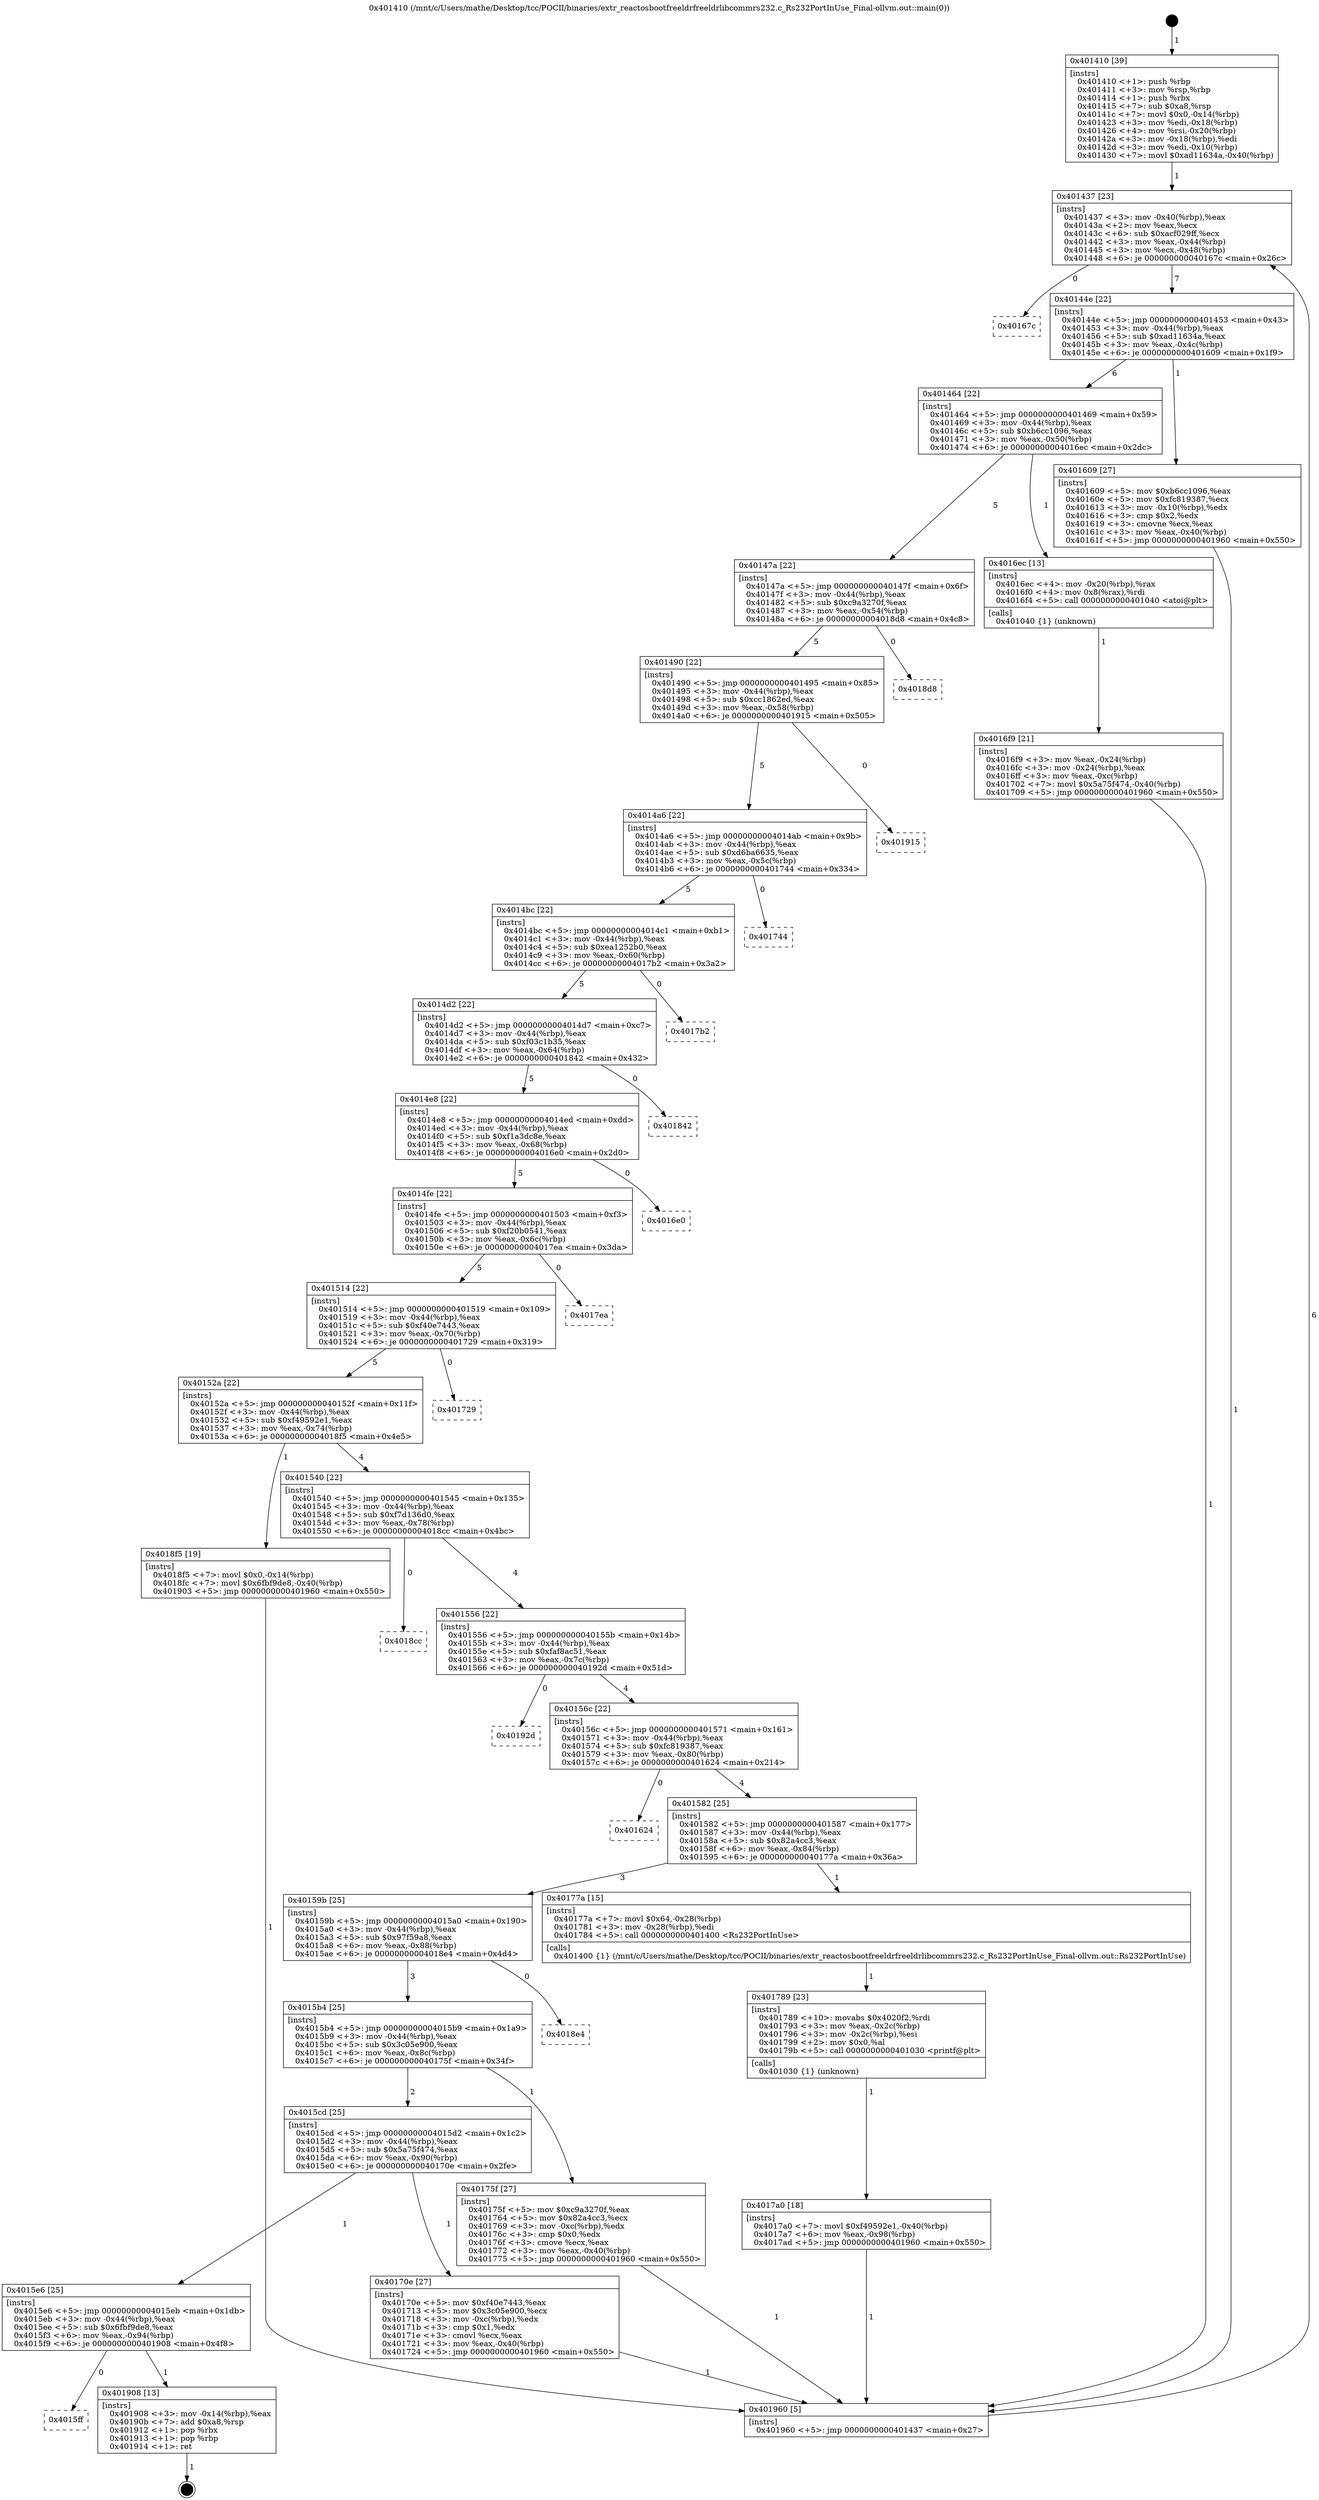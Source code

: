 digraph "0x401410" {
  label = "0x401410 (/mnt/c/Users/mathe/Desktop/tcc/POCII/binaries/extr_reactosbootfreeldrfreeldrlibcommrs232.c_Rs232PortInUse_Final-ollvm.out::main(0))"
  labelloc = "t"
  node[shape=record]

  Entry [label="",width=0.3,height=0.3,shape=circle,fillcolor=black,style=filled]
  "0x401437" [label="{
     0x401437 [23]\l
     | [instrs]\l
     &nbsp;&nbsp;0x401437 \<+3\>: mov -0x40(%rbp),%eax\l
     &nbsp;&nbsp;0x40143a \<+2\>: mov %eax,%ecx\l
     &nbsp;&nbsp;0x40143c \<+6\>: sub $0xacf029ff,%ecx\l
     &nbsp;&nbsp;0x401442 \<+3\>: mov %eax,-0x44(%rbp)\l
     &nbsp;&nbsp;0x401445 \<+3\>: mov %ecx,-0x48(%rbp)\l
     &nbsp;&nbsp;0x401448 \<+6\>: je 000000000040167c \<main+0x26c\>\l
  }"]
  "0x40167c" [label="{
     0x40167c\l
  }", style=dashed]
  "0x40144e" [label="{
     0x40144e [22]\l
     | [instrs]\l
     &nbsp;&nbsp;0x40144e \<+5\>: jmp 0000000000401453 \<main+0x43\>\l
     &nbsp;&nbsp;0x401453 \<+3\>: mov -0x44(%rbp),%eax\l
     &nbsp;&nbsp;0x401456 \<+5\>: sub $0xad11634a,%eax\l
     &nbsp;&nbsp;0x40145b \<+3\>: mov %eax,-0x4c(%rbp)\l
     &nbsp;&nbsp;0x40145e \<+6\>: je 0000000000401609 \<main+0x1f9\>\l
  }"]
  Exit [label="",width=0.3,height=0.3,shape=circle,fillcolor=black,style=filled,peripheries=2]
  "0x401609" [label="{
     0x401609 [27]\l
     | [instrs]\l
     &nbsp;&nbsp;0x401609 \<+5\>: mov $0xb6cc1096,%eax\l
     &nbsp;&nbsp;0x40160e \<+5\>: mov $0xfc819387,%ecx\l
     &nbsp;&nbsp;0x401613 \<+3\>: mov -0x10(%rbp),%edx\l
     &nbsp;&nbsp;0x401616 \<+3\>: cmp $0x2,%edx\l
     &nbsp;&nbsp;0x401619 \<+3\>: cmovne %ecx,%eax\l
     &nbsp;&nbsp;0x40161c \<+3\>: mov %eax,-0x40(%rbp)\l
     &nbsp;&nbsp;0x40161f \<+5\>: jmp 0000000000401960 \<main+0x550\>\l
  }"]
  "0x401464" [label="{
     0x401464 [22]\l
     | [instrs]\l
     &nbsp;&nbsp;0x401464 \<+5\>: jmp 0000000000401469 \<main+0x59\>\l
     &nbsp;&nbsp;0x401469 \<+3\>: mov -0x44(%rbp),%eax\l
     &nbsp;&nbsp;0x40146c \<+5\>: sub $0xb6cc1096,%eax\l
     &nbsp;&nbsp;0x401471 \<+3\>: mov %eax,-0x50(%rbp)\l
     &nbsp;&nbsp;0x401474 \<+6\>: je 00000000004016ec \<main+0x2dc\>\l
  }"]
  "0x401960" [label="{
     0x401960 [5]\l
     | [instrs]\l
     &nbsp;&nbsp;0x401960 \<+5\>: jmp 0000000000401437 \<main+0x27\>\l
  }"]
  "0x401410" [label="{
     0x401410 [39]\l
     | [instrs]\l
     &nbsp;&nbsp;0x401410 \<+1\>: push %rbp\l
     &nbsp;&nbsp;0x401411 \<+3\>: mov %rsp,%rbp\l
     &nbsp;&nbsp;0x401414 \<+1\>: push %rbx\l
     &nbsp;&nbsp;0x401415 \<+7\>: sub $0xa8,%rsp\l
     &nbsp;&nbsp;0x40141c \<+7\>: movl $0x0,-0x14(%rbp)\l
     &nbsp;&nbsp;0x401423 \<+3\>: mov %edi,-0x18(%rbp)\l
     &nbsp;&nbsp;0x401426 \<+4\>: mov %rsi,-0x20(%rbp)\l
     &nbsp;&nbsp;0x40142a \<+3\>: mov -0x18(%rbp),%edi\l
     &nbsp;&nbsp;0x40142d \<+3\>: mov %edi,-0x10(%rbp)\l
     &nbsp;&nbsp;0x401430 \<+7\>: movl $0xad11634a,-0x40(%rbp)\l
  }"]
  "0x4015ff" [label="{
     0x4015ff\l
  }", style=dashed]
  "0x4016ec" [label="{
     0x4016ec [13]\l
     | [instrs]\l
     &nbsp;&nbsp;0x4016ec \<+4\>: mov -0x20(%rbp),%rax\l
     &nbsp;&nbsp;0x4016f0 \<+4\>: mov 0x8(%rax),%rdi\l
     &nbsp;&nbsp;0x4016f4 \<+5\>: call 0000000000401040 \<atoi@plt\>\l
     | [calls]\l
     &nbsp;&nbsp;0x401040 \{1\} (unknown)\l
  }"]
  "0x40147a" [label="{
     0x40147a [22]\l
     | [instrs]\l
     &nbsp;&nbsp;0x40147a \<+5\>: jmp 000000000040147f \<main+0x6f\>\l
     &nbsp;&nbsp;0x40147f \<+3\>: mov -0x44(%rbp),%eax\l
     &nbsp;&nbsp;0x401482 \<+5\>: sub $0xc9a3270f,%eax\l
     &nbsp;&nbsp;0x401487 \<+3\>: mov %eax,-0x54(%rbp)\l
     &nbsp;&nbsp;0x40148a \<+6\>: je 00000000004018d8 \<main+0x4c8\>\l
  }"]
  "0x4016f9" [label="{
     0x4016f9 [21]\l
     | [instrs]\l
     &nbsp;&nbsp;0x4016f9 \<+3\>: mov %eax,-0x24(%rbp)\l
     &nbsp;&nbsp;0x4016fc \<+3\>: mov -0x24(%rbp),%eax\l
     &nbsp;&nbsp;0x4016ff \<+3\>: mov %eax,-0xc(%rbp)\l
     &nbsp;&nbsp;0x401702 \<+7\>: movl $0x5a75f474,-0x40(%rbp)\l
     &nbsp;&nbsp;0x401709 \<+5\>: jmp 0000000000401960 \<main+0x550\>\l
  }"]
  "0x401908" [label="{
     0x401908 [13]\l
     | [instrs]\l
     &nbsp;&nbsp;0x401908 \<+3\>: mov -0x14(%rbp),%eax\l
     &nbsp;&nbsp;0x40190b \<+7\>: add $0xa8,%rsp\l
     &nbsp;&nbsp;0x401912 \<+1\>: pop %rbx\l
     &nbsp;&nbsp;0x401913 \<+1\>: pop %rbp\l
     &nbsp;&nbsp;0x401914 \<+1\>: ret\l
  }"]
  "0x4018d8" [label="{
     0x4018d8\l
  }", style=dashed]
  "0x401490" [label="{
     0x401490 [22]\l
     | [instrs]\l
     &nbsp;&nbsp;0x401490 \<+5\>: jmp 0000000000401495 \<main+0x85\>\l
     &nbsp;&nbsp;0x401495 \<+3\>: mov -0x44(%rbp),%eax\l
     &nbsp;&nbsp;0x401498 \<+5\>: sub $0xcc1862ed,%eax\l
     &nbsp;&nbsp;0x40149d \<+3\>: mov %eax,-0x58(%rbp)\l
     &nbsp;&nbsp;0x4014a0 \<+6\>: je 0000000000401915 \<main+0x505\>\l
  }"]
  "0x4017a0" [label="{
     0x4017a0 [18]\l
     | [instrs]\l
     &nbsp;&nbsp;0x4017a0 \<+7\>: movl $0xf49592e1,-0x40(%rbp)\l
     &nbsp;&nbsp;0x4017a7 \<+6\>: mov %eax,-0x98(%rbp)\l
     &nbsp;&nbsp;0x4017ad \<+5\>: jmp 0000000000401960 \<main+0x550\>\l
  }"]
  "0x401915" [label="{
     0x401915\l
  }", style=dashed]
  "0x4014a6" [label="{
     0x4014a6 [22]\l
     | [instrs]\l
     &nbsp;&nbsp;0x4014a6 \<+5\>: jmp 00000000004014ab \<main+0x9b\>\l
     &nbsp;&nbsp;0x4014ab \<+3\>: mov -0x44(%rbp),%eax\l
     &nbsp;&nbsp;0x4014ae \<+5\>: sub $0xd6ba6635,%eax\l
     &nbsp;&nbsp;0x4014b3 \<+3\>: mov %eax,-0x5c(%rbp)\l
     &nbsp;&nbsp;0x4014b6 \<+6\>: je 0000000000401744 \<main+0x334\>\l
  }"]
  "0x401789" [label="{
     0x401789 [23]\l
     | [instrs]\l
     &nbsp;&nbsp;0x401789 \<+10\>: movabs $0x4020f2,%rdi\l
     &nbsp;&nbsp;0x401793 \<+3\>: mov %eax,-0x2c(%rbp)\l
     &nbsp;&nbsp;0x401796 \<+3\>: mov -0x2c(%rbp),%esi\l
     &nbsp;&nbsp;0x401799 \<+2\>: mov $0x0,%al\l
     &nbsp;&nbsp;0x40179b \<+5\>: call 0000000000401030 \<printf@plt\>\l
     | [calls]\l
     &nbsp;&nbsp;0x401030 \{1\} (unknown)\l
  }"]
  "0x401744" [label="{
     0x401744\l
  }", style=dashed]
  "0x4014bc" [label="{
     0x4014bc [22]\l
     | [instrs]\l
     &nbsp;&nbsp;0x4014bc \<+5\>: jmp 00000000004014c1 \<main+0xb1\>\l
     &nbsp;&nbsp;0x4014c1 \<+3\>: mov -0x44(%rbp),%eax\l
     &nbsp;&nbsp;0x4014c4 \<+5\>: sub $0xea1252b0,%eax\l
     &nbsp;&nbsp;0x4014c9 \<+3\>: mov %eax,-0x60(%rbp)\l
     &nbsp;&nbsp;0x4014cc \<+6\>: je 00000000004017b2 \<main+0x3a2\>\l
  }"]
  "0x4015e6" [label="{
     0x4015e6 [25]\l
     | [instrs]\l
     &nbsp;&nbsp;0x4015e6 \<+5\>: jmp 00000000004015eb \<main+0x1db\>\l
     &nbsp;&nbsp;0x4015eb \<+3\>: mov -0x44(%rbp),%eax\l
     &nbsp;&nbsp;0x4015ee \<+5\>: sub $0x6fbf9de8,%eax\l
     &nbsp;&nbsp;0x4015f3 \<+6\>: mov %eax,-0x94(%rbp)\l
     &nbsp;&nbsp;0x4015f9 \<+6\>: je 0000000000401908 \<main+0x4f8\>\l
  }"]
  "0x4017b2" [label="{
     0x4017b2\l
  }", style=dashed]
  "0x4014d2" [label="{
     0x4014d2 [22]\l
     | [instrs]\l
     &nbsp;&nbsp;0x4014d2 \<+5\>: jmp 00000000004014d7 \<main+0xc7\>\l
     &nbsp;&nbsp;0x4014d7 \<+3\>: mov -0x44(%rbp),%eax\l
     &nbsp;&nbsp;0x4014da \<+5\>: sub $0xf03c1b35,%eax\l
     &nbsp;&nbsp;0x4014df \<+3\>: mov %eax,-0x64(%rbp)\l
     &nbsp;&nbsp;0x4014e2 \<+6\>: je 0000000000401842 \<main+0x432\>\l
  }"]
  "0x40170e" [label="{
     0x40170e [27]\l
     | [instrs]\l
     &nbsp;&nbsp;0x40170e \<+5\>: mov $0xf40e7443,%eax\l
     &nbsp;&nbsp;0x401713 \<+5\>: mov $0x3c05e900,%ecx\l
     &nbsp;&nbsp;0x401718 \<+3\>: mov -0xc(%rbp),%edx\l
     &nbsp;&nbsp;0x40171b \<+3\>: cmp $0x1,%edx\l
     &nbsp;&nbsp;0x40171e \<+3\>: cmovl %ecx,%eax\l
     &nbsp;&nbsp;0x401721 \<+3\>: mov %eax,-0x40(%rbp)\l
     &nbsp;&nbsp;0x401724 \<+5\>: jmp 0000000000401960 \<main+0x550\>\l
  }"]
  "0x401842" [label="{
     0x401842\l
  }", style=dashed]
  "0x4014e8" [label="{
     0x4014e8 [22]\l
     | [instrs]\l
     &nbsp;&nbsp;0x4014e8 \<+5\>: jmp 00000000004014ed \<main+0xdd\>\l
     &nbsp;&nbsp;0x4014ed \<+3\>: mov -0x44(%rbp),%eax\l
     &nbsp;&nbsp;0x4014f0 \<+5\>: sub $0xf1a3dc8e,%eax\l
     &nbsp;&nbsp;0x4014f5 \<+3\>: mov %eax,-0x68(%rbp)\l
     &nbsp;&nbsp;0x4014f8 \<+6\>: je 00000000004016e0 \<main+0x2d0\>\l
  }"]
  "0x4015cd" [label="{
     0x4015cd [25]\l
     | [instrs]\l
     &nbsp;&nbsp;0x4015cd \<+5\>: jmp 00000000004015d2 \<main+0x1c2\>\l
     &nbsp;&nbsp;0x4015d2 \<+3\>: mov -0x44(%rbp),%eax\l
     &nbsp;&nbsp;0x4015d5 \<+5\>: sub $0x5a75f474,%eax\l
     &nbsp;&nbsp;0x4015da \<+6\>: mov %eax,-0x90(%rbp)\l
     &nbsp;&nbsp;0x4015e0 \<+6\>: je 000000000040170e \<main+0x2fe\>\l
  }"]
  "0x4016e0" [label="{
     0x4016e0\l
  }", style=dashed]
  "0x4014fe" [label="{
     0x4014fe [22]\l
     | [instrs]\l
     &nbsp;&nbsp;0x4014fe \<+5\>: jmp 0000000000401503 \<main+0xf3\>\l
     &nbsp;&nbsp;0x401503 \<+3\>: mov -0x44(%rbp),%eax\l
     &nbsp;&nbsp;0x401506 \<+5\>: sub $0xf20b0541,%eax\l
     &nbsp;&nbsp;0x40150b \<+3\>: mov %eax,-0x6c(%rbp)\l
     &nbsp;&nbsp;0x40150e \<+6\>: je 00000000004017ea \<main+0x3da\>\l
  }"]
  "0x40175f" [label="{
     0x40175f [27]\l
     | [instrs]\l
     &nbsp;&nbsp;0x40175f \<+5\>: mov $0xc9a3270f,%eax\l
     &nbsp;&nbsp;0x401764 \<+5\>: mov $0x82a4cc3,%ecx\l
     &nbsp;&nbsp;0x401769 \<+3\>: mov -0xc(%rbp),%edx\l
     &nbsp;&nbsp;0x40176c \<+3\>: cmp $0x0,%edx\l
     &nbsp;&nbsp;0x40176f \<+3\>: cmove %ecx,%eax\l
     &nbsp;&nbsp;0x401772 \<+3\>: mov %eax,-0x40(%rbp)\l
     &nbsp;&nbsp;0x401775 \<+5\>: jmp 0000000000401960 \<main+0x550\>\l
  }"]
  "0x4017ea" [label="{
     0x4017ea\l
  }", style=dashed]
  "0x401514" [label="{
     0x401514 [22]\l
     | [instrs]\l
     &nbsp;&nbsp;0x401514 \<+5\>: jmp 0000000000401519 \<main+0x109\>\l
     &nbsp;&nbsp;0x401519 \<+3\>: mov -0x44(%rbp),%eax\l
     &nbsp;&nbsp;0x40151c \<+5\>: sub $0xf40e7443,%eax\l
     &nbsp;&nbsp;0x401521 \<+3\>: mov %eax,-0x70(%rbp)\l
     &nbsp;&nbsp;0x401524 \<+6\>: je 0000000000401729 \<main+0x319\>\l
  }"]
  "0x4015b4" [label="{
     0x4015b4 [25]\l
     | [instrs]\l
     &nbsp;&nbsp;0x4015b4 \<+5\>: jmp 00000000004015b9 \<main+0x1a9\>\l
     &nbsp;&nbsp;0x4015b9 \<+3\>: mov -0x44(%rbp),%eax\l
     &nbsp;&nbsp;0x4015bc \<+5\>: sub $0x3c05e900,%eax\l
     &nbsp;&nbsp;0x4015c1 \<+6\>: mov %eax,-0x8c(%rbp)\l
     &nbsp;&nbsp;0x4015c7 \<+6\>: je 000000000040175f \<main+0x34f\>\l
  }"]
  "0x401729" [label="{
     0x401729\l
  }", style=dashed]
  "0x40152a" [label="{
     0x40152a [22]\l
     | [instrs]\l
     &nbsp;&nbsp;0x40152a \<+5\>: jmp 000000000040152f \<main+0x11f\>\l
     &nbsp;&nbsp;0x40152f \<+3\>: mov -0x44(%rbp),%eax\l
     &nbsp;&nbsp;0x401532 \<+5\>: sub $0xf49592e1,%eax\l
     &nbsp;&nbsp;0x401537 \<+3\>: mov %eax,-0x74(%rbp)\l
     &nbsp;&nbsp;0x40153a \<+6\>: je 00000000004018f5 \<main+0x4e5\>\l
  }"]
  "0x4018e4" [label="{
     0x4018e4\l
  }", style=dashed]
  "0x4018f5" [label="{
     0x4018f5 [19]\l
     | [instrs]\l
     &nbsp;&nbsp;0x4018f5 \<+7\>: movl $0x0,-0x14(%rbp)\l
     &nbsp;&nbsp;0x4018fc \<+7\>: movl $0x6fbf9de8,-0x40(%rbp)\l
     &nbsp;&nbsp;0x401903 \<+5\>: jmp 0000000000401960 \<main+0x550\>\l
  }"]
  "0x401540" [label="{
     0x401540 [22]\l
     | [instrs]\l
     &nbsp;&nbsp;0x401540 \<+5\>: jmp 0000000000401545 \<main+0x135\>\l
     &nbsp;&nbsp;0x401545 \<+3\>: mov -0x44(%rbp),%eax\l
     &nbsp;&nbsp;0x401548 \<+5\>: sub $0xf7d136d0,%eax\l
     &nbsp;&nbsp;0x40154d \<+3\>: mov %eax,-0x78(%rbp)\l
     &nbsp;&nbsp;0x401550 \<+6\>: je 00000000004018cc \<main+0x4bc\>\l
  }"]
  "0x40159b" [label="{
     0x40159b [25]\l
     | [instrs]\l
     &nbsp;&nbsp;0x40159b \<+5\>: jmp 00000000004015a0 \<main+0x190\>\l
     &nbsp;&nbsp;0x4015a0 \<+3\>: mov -0x44(%rbp),%eax\l
     &nbsp;&nbsp;0x4015a3 \<+5\>: sub $0x97f59a8,%eax\l
     &nbsp;&nbsp;0x4015a8 \<+6\>: mov %eax,-0x88(%rbp)\l
     &nbsp;&nbsp;0x4015ae \<+6\>: je 00000000004018e4 \<main+0x4d4\>\l
  }"]
  "0x4018cc" [label="{
     0x4018cc\l
  }", style=dashed]
  "0x401556" [label="{
     0x401556 [22]\l
     | [instrs]\l
     &nbsp;&nbsp;0x401556 \<+5\>: jmp 000000000040155b \<main+0x14b\>\l
     &nbsp;&nbsp;0x40155b \<+3\>: mov -0x44(%rbp),%eax\l
     &nbsp;&nbsp;0x40155e \<+5\>: sub $0xfaf8ac51,%eax\l
     &nbsp;&nbsp;0x401563 \<+3\>: mov %eax,-0x7c(%rbp)\l
     &nbsp;&nbsp;0x401566 \<+6\>: je 000000000040192d \<main+0x51d\>\l
  }"]
  "0x40177a" [label="{
     0x40177a [15]\l
     | [instrs]\l
     &nbsp;&nbsp;0x40177a \<+7\>: movl $0x64,-0x28(%rbp)\l
     &nbsp;&nbsp;0x401781 \<+3\>: mov -0x28(%rbp),%edi\l
     &nbsp;&nbsp;0x401784 \<+5\>: call 0000000000401400 \<Rs232PortInUse\>\l
     | [calls]\l
     &nbsp;&nbsp;0x401400 \{1\} (/mnt/c/Users/mathe/Desktop/tcc/POCII/binaries/extr_reactosbootfreeldrfreeldrlibcommrs232.c_Rs232PortInUse_Final-ollvm.out::Rs232PortInUse)\l
  }"]
  "0x40192d" [label="{
     0x40192d\l
  }", style=dashed]
  "0x40156c" [label="{
     0x40156c [22]\l
     | [instrs]\l
     &nbsp;&nbsp;0x40156c \<+5\>: jmp 0000000000401571 \<main+0x161\>\l
     &nbsp;&nbsp;0x401571 \<+3\>: mov -0x44(%rbp),%eax\l
     &nbsp;&nbsp;0x401574 \<+5\>: sub $0xfc819387,%eax\l
     &nbsp;&nbsp;0x401579 \<+3\>: mov %eax,-0x80(%rbp)\l
     &nbsp;&nbsp;0x40157c \<+6\>: je 0000000000401624 \<main+0x214\>\l
  }"]
  "0x401582" [label="{
     0x401582 [25]\l
     | [instrs]\l
     &nbsp;&nbsp;0x401582 \<+5\>: jmp 0000000000401587 \<main+0x177\>\l
     &nbsp;&nbsp;0x401587 \<+3\>: mov -0x44(%rbp),%eax\l
     &nbsp;&nbsp;0x40158a \<+5\>: sub $0x82a4cc3,%eax\l
     &nbsp;&nbsp;0x40158f \<+6\>: mov %eax,-0x84(%rbp)\l
     &nbsp;&nbsp;0x401595 \<+6\>: je 000000000040177a \<main+0x36a\>\l
  }"]
  "0x401624" [label="{
     0x401624\l
  }", style=dashed]
  Entry -> "0x401410" [label=" 1"]
  "0x401437" -> "0x40167c" [label=" 0"]
  "0x401437" -> "0x40144e" [label=" 7"]
  "0x401908" -> Exit [label=" 1"]
  "0x40144e" -> "0x401609" [label=" 1"]
  "0x40144e" -> "0x401464" [label=" 6"]
  "0x401609" -> "0x401960" [label=" 1"]
  "0x401410" -> "0x401437" [label=" 1"]
  "0x401960" -> "0x401437" [label=" 6"]
  "0x4015e6" -> "0x4015ff" [label=" 0"]
  "0x401464" -> "0x4016ec" [label=" 1"]
  "0x401464" -> "0x40147a" [label=" 5"]
  "0x4016ec" -> "0x4016f9" [label=" 1"]
  "0x4016f9" -> "0x401960" [label=" 1"]
  "0x4015e6" -> "0x401908" [label=" 1"]
  "0x40147a" -> "0x4018d8" [label=" 0"]
  "0x40147a" -> "0x401490" [label=" 5"]
  "0x4018f5" -> "0x401960" [label=" 1"]
  "0x401490" -> "0x401915" [label=" 0"]
  "0x401490" -> "0x4014a6" [label=" 5"]
  "0x4017a0" -> "0x401960" [label=" 1"]
  "0x4014a6" -> "0x401744" [label=" 0"]
  "0x4014a6" -> "0x4014bc" [label=" 5"]
  "0x401789" -> "0x4017a0" [label=" 1"]
  "0x4014bc" -> "0x4017b2" [label=" 0"]
  "0x4014bc" -> "0x4014d2" [label=" 5"]
  "0x40177a" -> "0x401789" [label=" 1"]
  "0x4014d2" -> "0x401842" [label=" 0"]
  "0x4014d2" -> "0x4014e8" [label=" 5"]
  "0x40175f" -> "0x401960" [label=" 1"]
  "0x4014e8" -> "0x4016e0" [label=" 0"]
  "0x4014e8" -> "0x4014fe" [label=" 5"]
  "0x4015cd" -> "0x4015e6" [label=" 1"]
  "0x4014fe" -> "0x4017ea" [label=" 0"]
  "0x4014fe" -> "0x401514" [label=" 5"]
  "0x4015cd" -> "0x40170e" [label=" 1"]
  "0x401514" -> "0x401729" [label=" 0"]
  "0x401514" -> "0x40152a" [label=" 5"]
  "0x4015b4" -> "0x4015cd" [label=" 2"]
  "0x40152a" -> "0x4018f5" [label=" 1"]
  "0x40152a" -> "0x401540" [label=" 4"]
  "0x4015b4" -> "0x40175f" [label=" 1"]
  "0x401540" -> "0x4018cc" [label=" 0"]
  "0x401540" -> "0x401556" [label=" 4"]
  "0x40159b" -> "0x4015b4" [label=" 3"]
  "0x401556" -> "0x40192d" [label=" 0"]
  "0x401556" -> "0x40156c" [label=" 4"]
  "0x40159b" -> "0x4018e4" [label=" 0"]
  "0x40156c" -> "0x401624" [label=" 0"]
  "0x40156c" -> "0x401582" [label=" 4"]
  "0x40170e" -> "0x401960" [label=" 1"]
  "0x401582" -> "0x40177a" [label=" 1"]
  "0x401582" -> "0x40159b" [label=" 3"]
}
